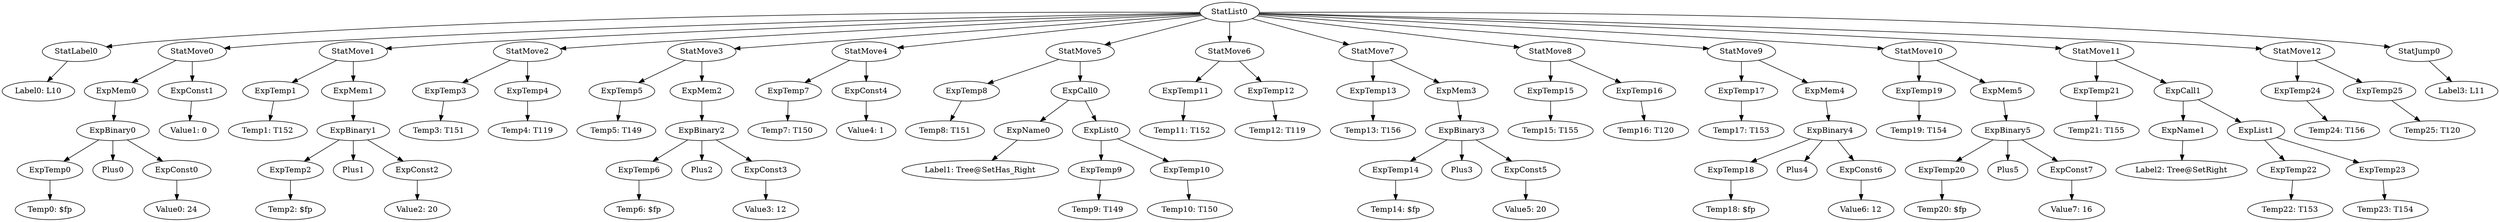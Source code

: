 digraph {
	ordering = out;
	ExpTemp25 -> "Temp25: T120";
	ExpTemp24 -> "Temp24: T156";
	StatJump0 -> "Label3: L11";
	ExpCall1 -> ExpName1;
	ExpCall1 -> ExpList1;
	StatMove11 -> ExpTemp21;
	StatMove11 -> ExpCall1;
	ExpConst7 -> "Value7: 16";
	ExpBinary5 -> ExpTemp20;
	ExpBinary5 -> Plus5;
	ExpBinary5 -> ExpConst7;
	ExpTemp20 -> "Temp20: $fp";
	StatMove10 -> ExpTemp19;
	StatMove10 -> ExpMem5;
	ExpMem4 -> ExpBinary4;
	StatMove9 -> ExpTemp17;
	StatMove9 -> ExpMem4;
	ExpTemp22 -> "Temp22: T153";
	StatMove3 -> ExpTemp5;
	StatMove3 -> ExpMem2;
	ExpTemp11 -> "Temp11: T152";
	ExpTemp5 -> "Temp5: T149";
	ExpTemp1 -> "Temp1: T152";
	ExpTemp14 -> "Temp14: $fp";
	ExpTemp4 -> "Temp4: T119";
	ExpTemp3 -> "Temp3: T151";
	ExpConst3 -> "Value3: 12";
	ExpTemp19 -> "Temp19: T154";
	StatMove2 -> ExpTemp3;
	StatMove2 -> ExpTemp4;
	ExpTemp2 -> "Temp2: $fp";
	ExpTemp10 -> "Temp10: T150";
	ExpTemp23 -> "Temp23: T154";
	ExpBinary0 -> ExpTemp0;
	ExpBinary0 -> Plus0;
	ExpBinary0 -> ExpConst0;
	ExpTemp7 -> "Temp7: T150";
	ExpTemp0 -> "Temp0: $fp";
	StatList0 -> StatLabel0;
	StatList0 -> StatMove0;
	StatList0 -> StatMove1;
	StatList0 -> StatMove2;
	StatList0 -> StatMove3;
	StatList0 -> StatMove4;
	StatList0 -> StatMove5;
	StatList0 -> StatMove6;
	StatList0 -> StatMove7;
	StatList0 -> StatMove8;
	StatList0 -> StatMove9;
	StatList0 -> StatMove10;
	StatList0 -> StatMove11;
	StatList0 -> StatMove12;
	StatList0 -> StatJump0;
	ExpMem5 -> ExpBinary5;
	ExpBinary2 -> ExpTemp6;
	ExpBinary2 -> Plus2;
	ExpBinary2 -> ExpConst3;
	StatLabel0 -> "Label0: L10";
	ExpConst6 -> "Value6: 12";
	ExpMem1 -> ExpBinary1;
	ExpBinary4 -> ExpTemp18;
	ExpBinary4 -> Plus4;
	ExpBinary4 -> ExpConst6;
	ExpConst0 -> "Value0: 24";
	ExpList1 -> ExpTemp22;
	ExpList1 -> ExpTemp23;
	ExpBinary1 -> ExpTemp2;
	ExpBinary1 -> Plus1;
	ExpBinary1 -> ExpConst2;
	ExpMem0 -> ExpBinary0;
	StatMove4 -> ExpTemp7;
	StatMove4 -> ExpConst4;
	StatMove7 -> ExpTemp13;
	StatMove7 -> ExpMem3;
	ExpConst1 -> "Value1: 0";
	StatMove1 -> ExpTemp1;
	StatMove1 -> ExpMem1;
	ExpTemp18 -> "Temp18: $fp";
	ExpTemp8 -> "Temp8: T151";
	ExpTemp12 -> "Temp12: T119";
	ExpMem2 -> ExpBinary2;
	ExpCall0 -> ExpName0;
	ExpCall0 -> ExpList0;
	ExpTemp21 -> "Temp21: T155";
	ExpTemp17 -> "Temp17: T153";
	ExpConst4 -> "Value4: 1";
	ExpName0 -> "Label1: Tree@SetHas_Right";
	ExpTemp9 -> "Temp9: T149";
	ExpList0 -> ExpTemp9;
	ExpList0 -> ExpTemp10;
	ExpName1 -> "Label2: Tree@SetRight";
	ExpTemp15 -> "Temp15: T155";
	ExpTemp6 -> "Temp6: $fp";
	StatMove6 -> ExpTemp11;
	StatMove6 -> ExpTemp12;
	ExpTemp13 -> "Temp13: T156";
	ExpTemp16 -> "Temp16: T120";
	StatMove12 -> ExpTemp24;
	StatMove12 -> ExpTemp25;
	ExpConst2 -> "Value2: 20";
	ExpBinary3 -> ExpTemp14;
	ExpBinary3 -> Plus3;
	ExpBinary3 -> ExpConst5;
	StatMove5 -> ExpTemp8;
	StatMove5 -> ExpCall0;
	ExpConst5 -> "Value5: 20";
	ExpMem3 -> ExpBinary3;
	StatMove0 -> ExpMem0;
	StatMove0 -> ExpConst1;
	StatMove8 -> ExpTemp15;
	StatMove8 -> ExpTemp16;
}

